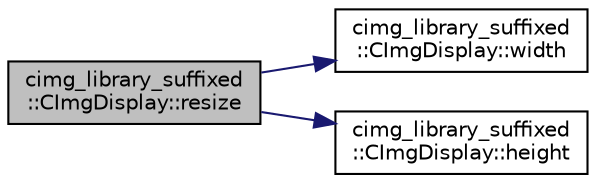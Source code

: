 digraph "cimg_library_suffixed::CImgDisplay::resize"
{
  edge [fontname="Helvetica",fontsize="10",labelfontname="Helvetica",labelfontsize="10"];
  node [fontname="Helvetica",fontsize="10",shape=record];
  rankdir="LR";
  Node409 [label="cimg_library_suffixed\l::CImgDisplay::resize",height=0.2,width=0.4,color="black", fillcolor="grey75", style="filled", fontcolor="black"];
  Node409 -> Node410 [color="midnightblue",fontsize="10",style="solid",fontname="Helvetica"];
  Node410 [label="cimg_library_suffixed\l::CImgDisplay::width",height=0.2,width=0.4,color="black", fillcolor="white", style="filled",URL="$structcimg__library__suffixed_1_1_c_img_display.html#a7b08f09ace9b615eee0ff19846c4b6f8",tooltip="Return display width. "];
  Node409 -> Node411 [color="midnightblue",fontsize="10",style="solid",fontname="Helvetica"];
  Node411 [label="cimg_library_suffixed\l::CImgDisplay::height",height=0.2,width=0.4,color="black", fillcolor="white", style="filled",URL="$structcimg__library__suffixed_1_1_c_img_display.html#a5604a6886d51d1070ed2ddc568a848f2",tooltip="Return display height. "];
}
